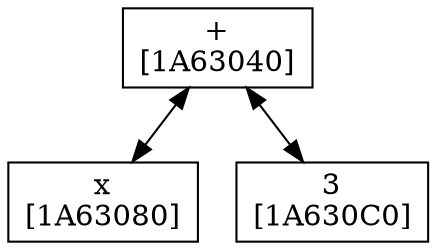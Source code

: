 digraph Tree
{
	node[shape = polygon]; edge[dir=both];
	"+
[1A63040]"->"x
[1A63080]"
	"+
[1A63040]"->"3
[1A630C0]"
}